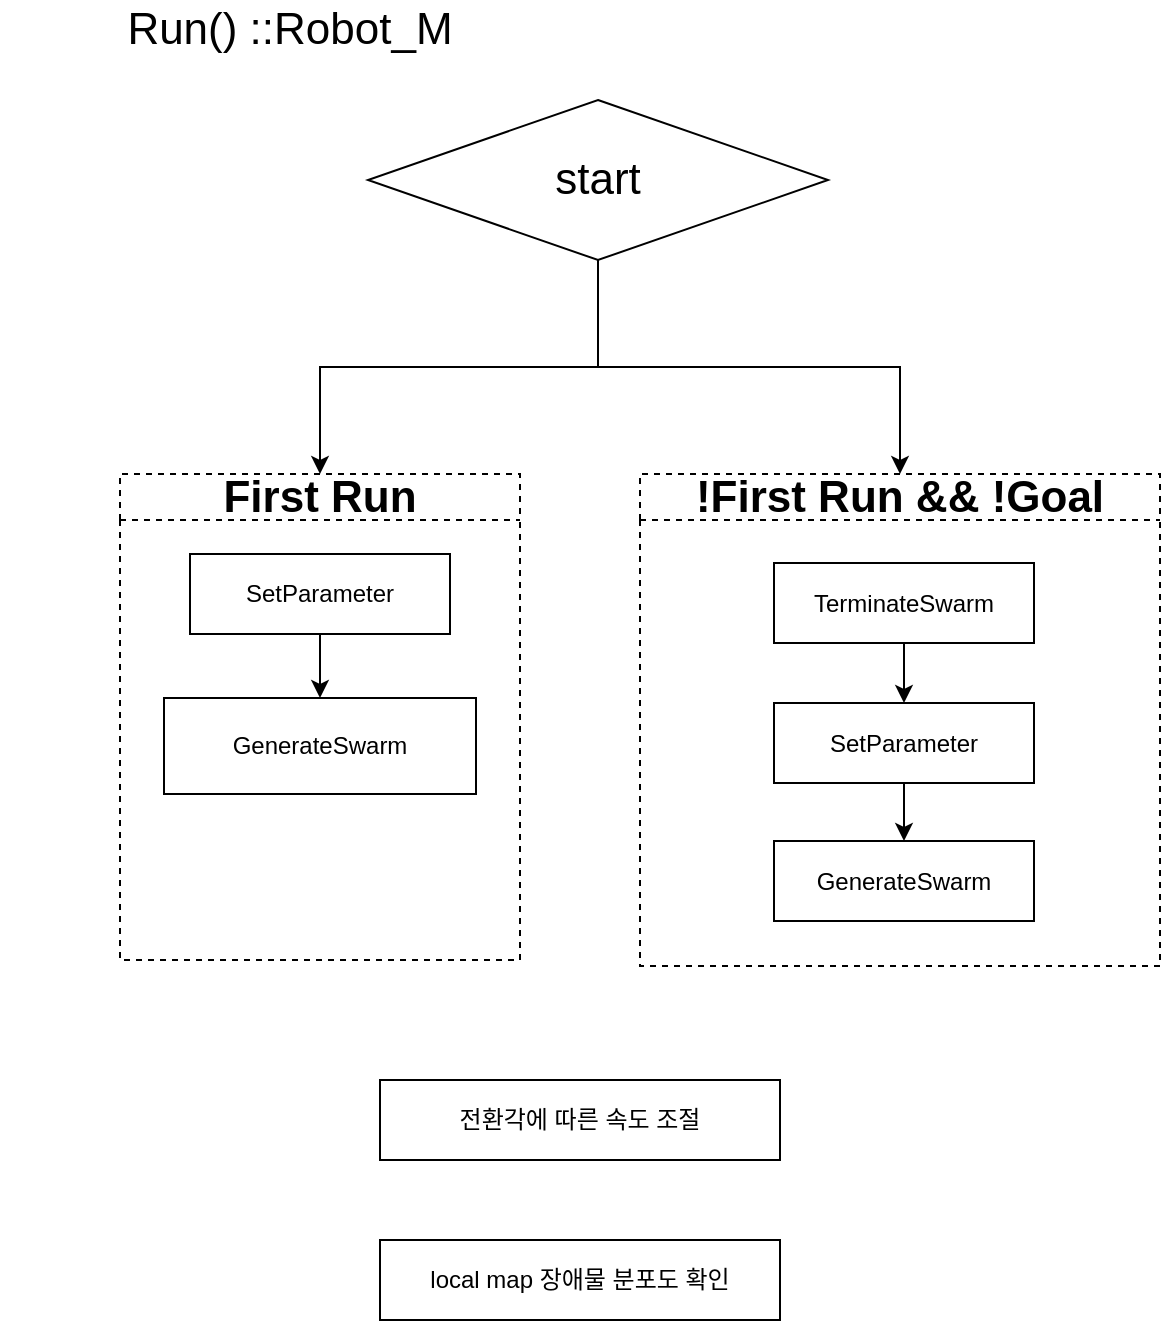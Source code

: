 <mxfile version="20.8.4" type="github">
  <diagram id="TMPDCf65G19q0RPva3cL" name="Page-1">
    <mxGraphModel dx="758" dy="1315" grid="1" gridSize="10" guides="1" tooltips="1" connect="1" arrows="1" fold="1" page="1" pageScale="1" pageWidth="850" pageHeight="1100" math="0" shadow="0">
      <root>
        <mxCell id="0" />
        <mxCell id="1" parent="0" />
        <mxCell id="d-e6UaInQPLfio6FKALA-2" value="&lt;font style=&quot;font-size: 22px;&quot;&gt;Run() ::Robot_M&lt;/font&gt;" style="text;html=1;strokeColor=none;fillColor=none;align=center;verticalAlign=middle;whiteSpace=wrap;rounded=0;" vertex="1" parent="1">
          <mxGeometry x="20" y="20" width="290" height="30" as="geometry" />
        </mxCell>
        <mxCell id="d-e6UaInQPLfio6FKALA-12" value="First Run" style="swimlane;whiteSpace=wrap;html=1;fontSize=22;startSize=23;dashed=1;" vertex="1" parent="1">
          <mxGeometry x="80" y="257" width="200" height="243" as="geometry" />
        </mxCell>
        <mxCell id="d-e6UaInQPLfio6FKALA-1" value="SetParameter" style="rounded=0;whiteSpace=wrap;html=1;" vertex="1" parent="d-e6UaInQPLfio6FKALA-12">
          <mxGeometry x="35" y="40" width="130" height="40" as="geometry" />
        </mxCell>
        <mxCell id="d-e6UaInQPLfio6FKALA-4" value="GenerateSwarm" style="rounded=0;whiteSpace=wrap;html=1;" vertex="1" parent="d-e6UaInQPLfio6FKALA-12">
          <mxGeometry x="22" y="112" width="156" height="48" as="geometry" />
        </mxCell>
        <mxCell id="d-e6UaInQPLfio6FKALA-5" style="edgeStyle=orthogonalEdgeStyle;rounded=0;orthogonalLoop=1;jettySize=auto;html=1;exitX=0.5;exitY=1;exitDx=0;exitDy=0;fontSize=22;" edge="1" parent="d-e6UaInQPLfio6FKALA-12" source="d-e6UaInQPLfio6FKALA-1" target="d-e6UaInQPLfio6FKALA-4">
          <mxGeometry relative="1" as="geometry" />
        </mxCell>
        <mxCell id="d-e6UaInQPLfio6FKALA-13" value="!First Run &amp;amp;&amp;amp; !Goal" style="swimlane;whiteSpace=wrap;html=1;fontSize=22;dashed=1;" vertex="1" parent="1">
          <mxGeometry x="340" y="257" width="260" height="246" as="geometry" />
        </mxCell>
        <mxCell id="d-e6UaInQPLfio6FKALA-6" value="SetParameter" style="rounded=0;whiteSpace=wrap;html=1;" vertex="1" parent="d-e6UaInQPLfio6FKALA-13">
          <mxGeometry x="67" y="114.5" width="130" height="40" as="geometry" />
        </mxCell>
        <mxCell id="d-e6UaInQPLfio6FKALA-7" value="GenerateSwarm" style="rounded=0;whiteSpace=wrap;html=1;" vertex="1" parent="d-e6UaInQPLfio6FKALA-13">
          <mxGeometry x="67" y="183.5" width="130" height="40" as="geometry" />
        </mxCell>
        <mxCell id="d-e6UaInQPLfio6FKALA-10" style="edgeStyle=orthogonalEdgeStyle;rounded=0;orthogonalLoop=1;jettySize=auto;html=1;exitX=0.5;exitY=1;exitDx=0;exitDy=0;fontSize=22;" edge="1" parent="d-e6UaInQPLfio6FKALA-13" source="d-e6UaInQPLfio6FKALA-6" target="d-e6UaInQPLfio6FKALA-7">
          <mxGeometry relative="1" as="geometry" />
        </mxCell>
        <mxCell id="d-e6UaInQPLfio6FKALA-9" style="edgeStyle=orthogonalEdgeStyle;rounded=0;orthogonalLoop=1;jettySize=auto;html=1;exitX=0.5;exitY=1;exitDx=0;exitDy=0;fontSize=22;" edge="1" parent="d-e6UaInQPLfio6FKALA-13" source="d-e6UaInQPLfio6FKALA-8" target="d-e6UaInQPLfio6FKALA-6">
          <mxGeometry relative="1" as="geometry" />
        </mxCell>
        <mxCell id="d-e6UaInQPLfio6FKALA-8" value="TerminateSwarm" style="rounded=0;whiteSpace=wrap;html=1;" vertex="1" parent="d-e6UaInQPLfio6FKALA-13">
          <mxGeometry x="67" y="44.5" width="130" height="40" as="geometry" />
        </mxCell>
        <mxCell id="d-e6UaInQPLfio6FKALA-19" style="edgeStyle=orthogonalEdgeStyle;rounded=0;orthogonalLoop=1;jettySize=auto;html=1;exitX=0.5;exitY=1;exitDx=0;exitDy=0;fontSize=22;" edge="1" parent="1" source="d-e6UaInQPLfio6FKALA-17" target="d-e6UaInQPLfio6FKALA-12">
          <mxGeometry relative="1" as="geometry" />
        </mxCell>
        <mxCell id="d-e6UaInQPLfio6FKALA-20" style="edgeStyle=orthogonalEdgeStyle;rounded=0;orthogonalLoop=1;jettySize=auto;html=1;fontSize=22;" edge="1" parent="1" source="d-e6UaInQPLfio6FKALA-17" target="d-e6UaInQPLfio6FKALA-13">
          <mxGeometry relative="1" as="geometry">
            <mxPoint x="470" y="220" as="targetPoint" />
          </mxGeometry>
        </mxCell>
        <mxCell id="d-e6UaInQPLfio6FKALA-17" value="start" style="rhombus;whiteSpace=wrap;html=1;fontSize=22;" vertex="1" parent="1">
          <mxGeometry x="204" y="70" width="230" height="80" as="geometry" />
        </mxCell>
        <mxCell id="d-e6UaInQPLfio6FKALA-21" value="전환각에 따른 속도 조절" style="rounded=0;whiteSpace=wrap;html=1;" vertex="1" parent="1">
          <mxGeometry x="210" y="560" width="200" height="40" as="geometry" />
        </mxCell>
        <mxCell id="d-e6UaInQPLfio6FKALA-22" value="local map 장애물 분포도 확인" style="rounded=0;whiteSpace=wrap;html=1;" vertex="1" parent="1">
          <mxGeometry x="210" y="640" width="200" height="40" as="geometry" />
        </mxCell>
      </root>
    </mxGraphModel>
  </diagram>
</mxfile>
